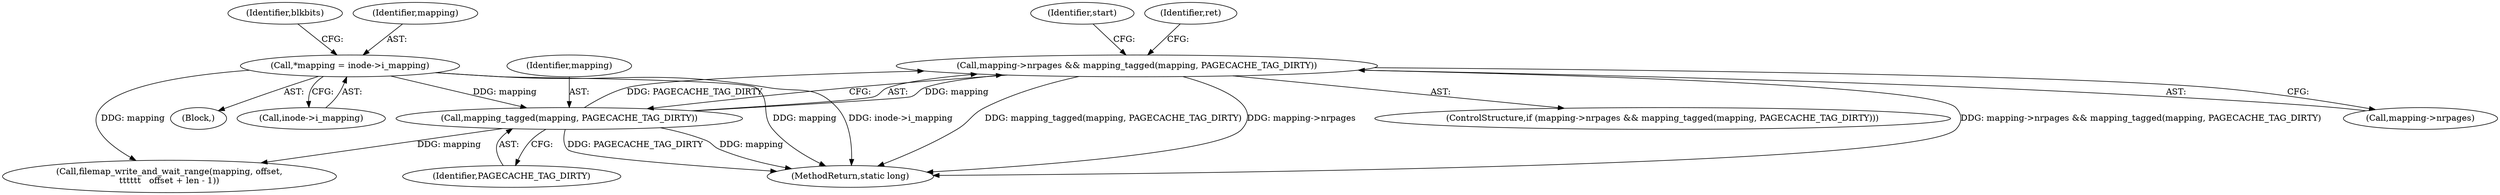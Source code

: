 digraph "0_linux_ea3d7209ca01da209cda6f0dea8be9cc4b7a933b_1@pointer" {
"1000183" [label="(Call,mapping->nrpages && mapping_tagged(mapping, PAGECACHE_TAG_DIRTY))"];
"1000187" [label="(Call,mapping_tagged(mapping, PAGECACHE_TAG_DIRTY))"];
"1000143" [label="(Call,*mapping = inode->i_mapping)"];
"1000145" [label="(Call,inode->i_mapping)"];
"1000150" [label="(Identifier,blkbits)"];
"1000184" [label="(Call,mapping->nrpages)"];
"1000188" [label="(Identifier,mapping)"];
"1000193" [label="(Call,filemap_write_and_wait_range(mapping, offset,\n\t\t\t\t\t\t   offset + len - 1))"];
"1000187" [label="(Call,mapping_tagged(mapping, PAGECACHE_TAG_DIRTY))"];
"1000206" [label="(Identifier,start)"];
"1000192" [label="(Identifier,ret)"];
"1000183" [label="(Call,mapping->nrpages && mapping_tagged(mapping, PAGECACHE_TAG_DIRTY))"];
"1000507" [label="(MethodReturn,static long)"];
"1000189" [label="(Identifier,PAGECACHE_TAG_DIRTY)"];
"1000143" [label="(Call,*mapping = inode->i_mapping)"];
"1000182" [label="(ControlStructure,if (mapping->nrpages && mapping_tagged(mapping, PAGECACHE_TAG_DIRTY)))"];
"1000116" [label="(Block,)"];
"1000144" [label="(Identifier,mapping)"];
"1000183" -> "1000182"  [label="AST: "];
"1000183" -> "1000184"  [label="CFG: "];
"1000183" -> "1000187"  [label="CFG: "];
"1000184" -> "1000183"  [label="AST: "];
"1000187" -> "1000183"  [label="AST: "];
"1000192" -> "1000183"  [label="CFG: "];
"1000206" -> "1000183"  [label="CFG: "];
"1000183" -> "1000507"  [label="DDG: mapping_tagged(mapping, PAGECACHE_TAG_DIRTY)"];
"1000183" -> "1000507"  [label="DDG: mapping->nrpages"];
"1000183" -> "1000507"  [label="DDG: mapping->nrpages && mapping_tagged(mapping, PAGECACHE_TAG_DIRTY)"];
"1000187" -> "1000183"  [label="DDG: mapping"];
"1000187" -> "1000183"  [label="DDG: PAGECACHE_TAG_DIRTY"];
"1000187" -> "1000189"  [label="CFG: "];
"1000188" -> "1000187"  [label="AST: "];
"1000189" -> "1000187"  [label="AST: "];
"1000187" -> "1000507"  [label="DDG: mapping"];
"1000187" -> "1000507"  [label="DDG: PAGECACHE_TAG_DIRTY"];
"1000143" -> "1000187"  [label="DDG: mapping"];
"1000187" -> "1000193"  [label="DDG: mapping"];
"1000143" -> "1000116"  [label="AST: "];
"1000143" -> "1000145"  [label="CFG: "];
"1000144" -> "1000143"  [label="AST: "];
"1000145" -> "1000143"  [label="AST: "];
"1000150" -> "1000143"  [label="CFG: "];
"1000143" -> "1000507"  [label="DDG: mapping"];
"1000143" -> "1000507"  [label="DDG: inode->i_mapping"];
"1000143" -> "1000193"  [label="DDG: mapping"];
}
